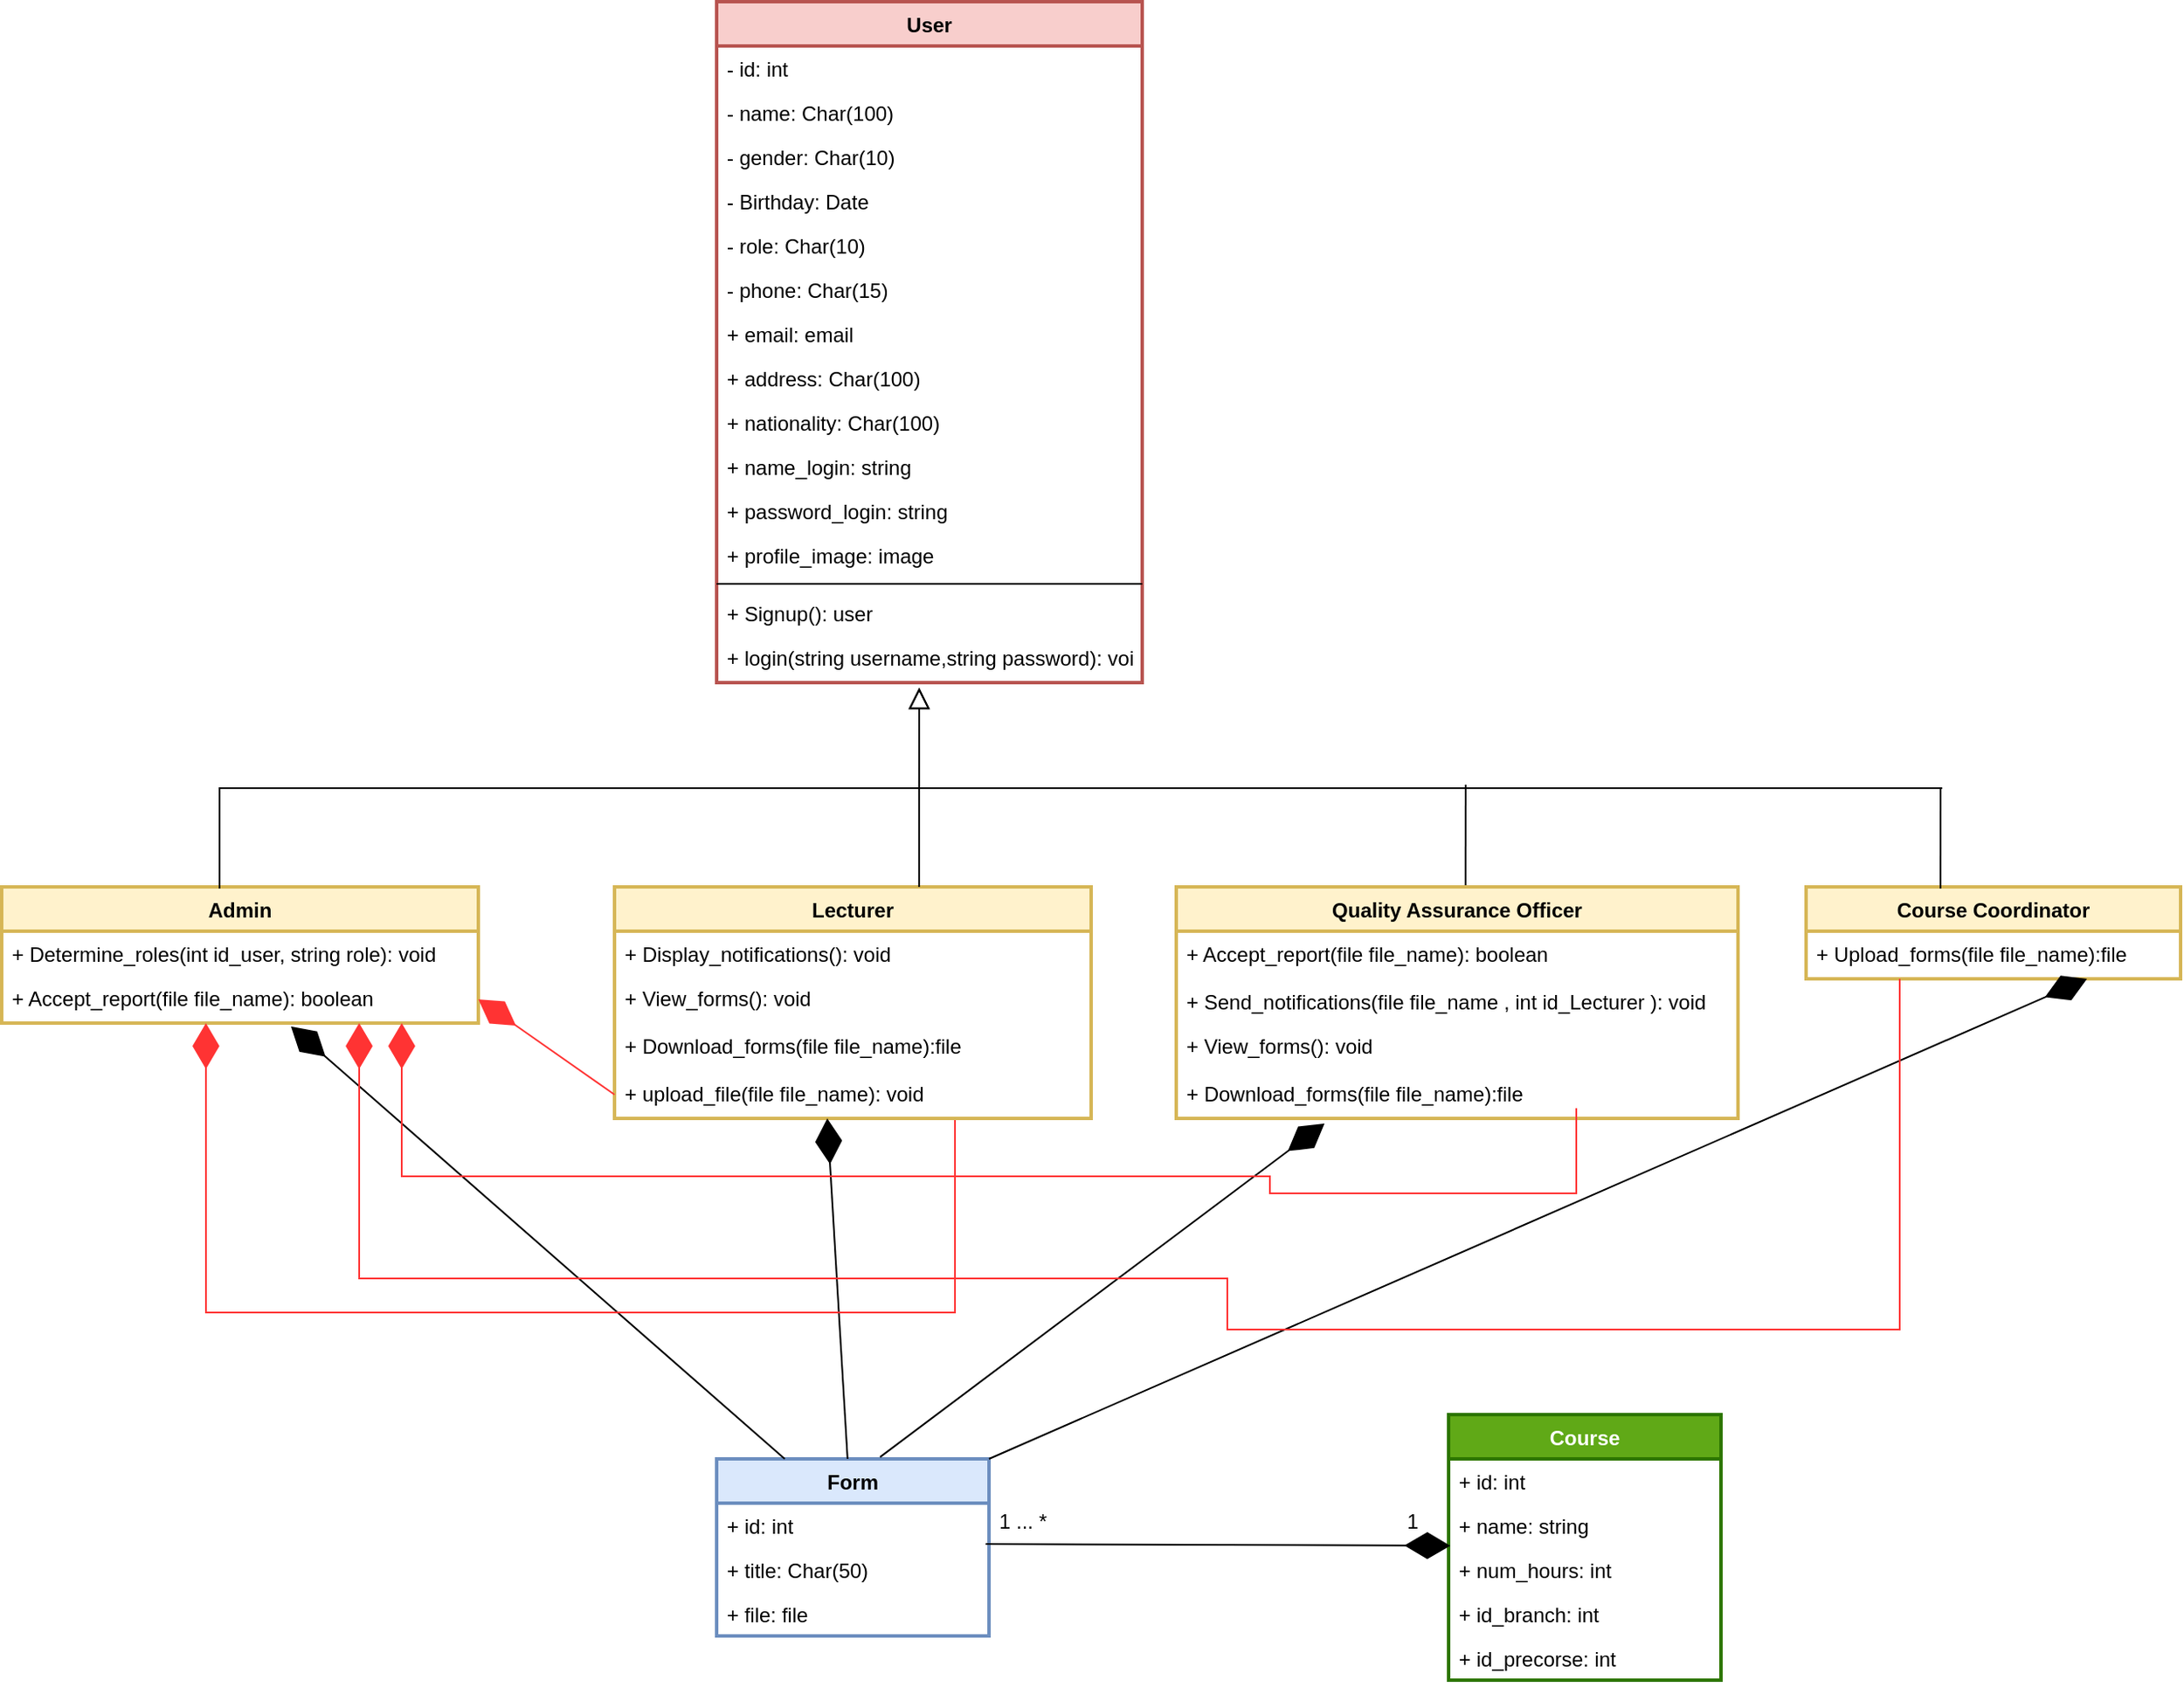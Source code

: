 <mxfile version="20.2.4" type="github">
  <diagram id="ohNdlw7bwoGkjWh1BXIm" name="Page-1">
    <mxGraphModel dx="1888" dy="536" grid="1" gridSize="10" guides="1" tooltips="1" connect="1" arrows="1" fold="1" page="1" pageScale="1" pageWidth="850" pageHeight="1100" math="0" shadow="0">
      <root>
        <mxCell id="0" />
        <mxCell id="1" parent="0" />
        <mxCell id="70P-MDVzB9mslOVrGpy1-1" value="User" style="swimlane;fontStyle=1;align=center;verticalAlign=top;childLayout=stackLayout;horizontal=1;startSize=26;horizontalStack=0;resizeParent=1;resizeParentMax=0;resizeLast=0;collapsible=1;marginBottom=0;strokeWidth=2;fillColor=#f8cecc;strokeColor=#b85450;" vertex="1" parent="1">
          <mxGeometry x="360" y="50" width="250" height="400" as="geometry">
            <mxRectangle x="110" y="80" width="80" height="26" as="alternateBounds" />
          </mxGeometry>
        </mxCell>
        <mxCell id="70P-MDVzB9mslOVrGpy1-2" value="- id: int" style="text;strokeColor=none;fillColor=none;align=left;verticalAlign=top;spacingLeft=4;spacingRight=4;overflow=hidden;rotatable=0;points=[[0,0.5],[1,0.5]];portConstraint=eastwest;" vertex="1" parent="70P-MDVzB9mslOVrGpy1-1">
          <mxGeometry y="26" width="250" height="26" as="geometry" />
        </mxCell>
        <mxCell id="70P-MDVzB9mslOVrGpy1-3" value="- name: Char(100)" style="text;strokeColor=none;fillColor=none;align=left;verticalAlign=top;spacingLeft=4;spacingRight=4;overflow=hidden;rotatable=0;points=[[0,0.5],[1,0.5]];portConstraint=eastwest;" vertex="1" parent="70P-MDVzB9mslOVrGpy1-1">
          <mxGeometry y="52" width="250" height="26" as="geometry" />
        </mxCell>
        <mxCell id="70P-MDVzB9mslOVrGpy1-4" value="- gender: Char(10)" style="text;strokeColor=none;fillColor=none;align=left;verticalAlign=top;spacingLeft=4;spacingRight=4;overflow=hidden;rotatable=0;points=[[0,0.5],[1,0.5]];portConstraint=eastwest;" vertex="1" parent="70P-MDVzB9mslOVrGpy1-1">
          <mxGeometry y="78" width="250" height="26" as="geometry" />
        </mxCell>
        <mxCell id="70P-MDVzB9mslOVrGpy1-5" value="- Birthday: Date" style="text;strokeColor=none;fillColor=none;align=left;verticalAlign=top;spacingLeft=4;spacingRight=4;overflow=hidden;rotatable=0;points=[[0,0.5],[1,0.5]];portConstraint=eastwest;" vertex="1" parent="70P-MDVzB9mslOVrGpy1-1">
          <mxGeometry y="104" width="250" height="26" as="geometry" />
        </mxCell>
        <mxCell id="70P-MDVzB9mslOVrGpy1-6" value="- role: Char(10)" style="text;strokeColor=none;fillColor=none;align=left;verticalAlign=top;spacingLeft=4;spacingRight=4;overflow=hidden;rotatable=0;points=[[0,0.5],[1,0.5]];portConstraint=eastwest;" vertex="1" parent="70P-MDVzB9mslOVrGpy1-1">
          <mxGeometry y="130" width="250" height="26" as="geometry" />
        </mxCell>
        <mxCell id="70P-MDVzB9mslOVrGpy1-7" value="- phone: Char(15)" style="text;strokeColor=none;fillColor=none;align=left;verticalAlign=top;spacingLeft=4;spacingRight=4;overflow=hidden;rotatable=0;points=[[0,0.5],[1,0.5]];portConstraint=eastwest;" vertex="1" parent="70P-MDVzB9mslOVrGpy1-1">
          <mxGeometry y="156" width="250" height="26" as="geometry" />
        </mxCell>
        <mxCell id="70P-MDVzB9mslOVrGpy1-8" value="+ email: email" style="text;strokeColor=none;fillColor=none;align=left;verticalAlign=top;spacingLeft=4;spacingRight=4;overflow=hidden;rotatable=0;points=[[0,0.5],[1,0.5]];portConstraint=eastwest;" vertex="1" parent="70P-MDVzB9mslOVrGpy1-1">
          <mxGeometry y="182" width="250" height="26" as="geometry" />
        </mxCell>
        <mxCell id="70P-MDVzB9mslOVrGpy1-9" value="+ address: Char(100)" style="text;strokeColor=none;fillColor=none;align=left;verticalAlign=top;spacingLeft=4;spacingRight=4;overflow=hidden;rotatable=0;points=[[0,0.5],[1,0.5]];portConstraint=eastwest;" vertex="1" parent="70P-MDVzB9mslOVrGpy1-1">
          <mxGeometry y="208" width="250" height="26" as="geometry" />
        </mxCell>
        <mxCell id="70P-MDVzB9mslOVrGpy1-10" value="+ nationality: Char(100)" style="text;strokeColor=none;fillColor=none;align=left;verticalAlign=top;spacingLeft=4;spacingRight=4;overflow=hidden;rotatable=0;points=[[0,0.5],[1,0.5]];portConstraint=eastwest;fontStyle=0" vertex="1" parent="70P-MDVzB9mslOVrGpy1-1">
          <mxGeometry y="234" width="250" height="26" as="geometry" />
        </mxCell>
        <mxCell id="70P-MDVzB9mslOVrGpy1-11" value="+ name_login: string" style="text;strokeColor=none;fillColor=none;align=left;verticalAlign=top;spacingLeft=4;spacingRight=4;overflow=hidden;rotatable=0;points=[[0,0.5],[1,0.5]];portConstraint=eastwest;" vertex="1" parent="70P-MDVzB9mslOVrGpy1-1">
          <mxGeometry y="260" width="250" height="26" as="geometry" />
        </mxCell>
        <mxCell id="70P-MDVzB9mslOVrGpy1-12" value="+ password_login: string" style="text;strokeColor=none;fillColor=none;align=left;verticalAlign=top;spacingLeft=4;spacingRight=4;overflow=hidden;rotatable=0;points=[[0,0.5],[1,0.5]];portConstraint=eastwest;" vertex="1" parent="70P-MDVzB9mslOVrGpy1-1">
          <mxGeometry y="286" width="250" height="26" as="geometry" />
        </mxCell>
        <mxCell id="70P-MDVzB9mslOVrGpy1-13" value="+ profile_image: image" style="text;strokeColor=none;fillColor=none;align=left;verticalAlign=top;spacingLeft=4;spacingRight=4;overflow=hidden;rotatable=0;points=[[0,0.5],[1,0.5]];portConstraint=eastwest;" vertex="1" parent="70P-MDVzB9mslOVrGpy1-1">
          <mxGeometry y="312" width="250" height="26" as="geometry" />
        </mxCell>
        <mxCell id="70P-MDVzB9mslOVrGpy1-14" value="" style="line;strokeWidth=1;fillColor=none;align=left;verticalAlign=middle;spacingTop=-1;spacingLeft=3;spacingRight=3;rotatable=0;labelPosition=right;points=[];portConstraint=eastwest;" vertex="1" parent="70P-MDVzB9mslOVrGpy1-1">
          <mxGeometry y="338" width="250" height="8" as="geometry" />
        </mxCell>
        <mxCell id="70P-MDVzB9mslOVrGpy1-15" value="+ Signup(): user" style="text;strokeColor=none;fillColor=none;align=left;verticalAlign=top;spacingLeft=4;spacingRight=4;overflow=hidden;rotatable=0;points=[[0,0.5],[1,0.5]];portConstraint=eastwest;" vertex="1" parent="70P-MDVzB9mslOVrGpy1-1">
          <mxGeometry y="346" width="250" height="26" as="geometry" />
        </mxCell>
        <mxCell id="70P-MDVzB9mslOVrGpy1-16" value="+ login(string username,string password): void&#xa;" style="text;strokeColor=none;fillColor=none;align=left;verticalAlign=top;spacingLeft=4;spacingRight=4;overflow=hidden;rotatable=0;points=[[0,0.5],[1,0.5]];portConstraint=eastwest;" vertex="1" parent="70P-MDVzB9mslOVrGpy1-1">
          <mxGeometry y="372" width="250" height="28" as="geometry" />
        </mxCell>
        <mxCell id="70P-MDVzB9mslOVrGpy1-20" value="Admin" style="swimlane;fontStyle=1;align=center;verticalAlign=top;childLayout=stackLayout;horizontal=1;startSize=26;horizontalStack=0;resizeParent=1;resizeParentMax=0;resizeLast=0;collapsible=1;marginBottom=0;strokeWidth=2;fillColor=#fff2cc;strokeColor=#d6b656;" vertex="1" parent="1">
          <mxGeometry x="-60" y="570" width="280" height="80" as="geometry">
            <mxRectangle x="110" y="80" width="80" height="26" as="alternateBounds" />
          </mxGeometry>
        </mxCell>
        <mxCell id="70P-MDVzB9mslOVrGpy1-21" value="+ Determine_roles(int id_user, string role): void" style="text;strokeColor=none;fillColor=none;align=left;verticalAlign=top;spacingLeft=4;spacingRight=4;overflow=hidden;rotatable=0;points=[[0,0.5],[1,0.5]];portConstraint=eastwest;" vertex="1" parent="70P-MDVzB9mslOVrGpy1-20">
          <mxGeometry y="26" width="280" height="26" as="geometry" />
        </mxCell>
        <mxCell id="70P-MDVzB9mslOVrGpy1-22" value="+ Accept_report(file file_name): boolean&#xa;" style="text;strokeColor=none;fillColor=none;align=left;verticalAlign=top;spacingLeft=4;spacingRight=4;overflow=hidden;rotatable=0;points=[[0,0.5],[1,0.5]];portConstraint=eastwest;" vertex="1" parent="70P-MDVzB9mslOVrGpy1-20">
          <mxGeometry y="52" width="280" height="28" as="geometry" />
        </mxCell>
        <mxCell id="70P-MDVzB9mslOVrGpy1-30" value="Form" style="swimlane;fontStyle=1;align=center;verticalAlign=top;childLayout=stackLayout;horizontal=1;startSize=26;horizontalStack=0;resizeParent=1;resizeParentMax=0;resizeLast=0;collapsible=1;marginBottom=0;strokeWidth=2;fillColor=#dae8fc;strokeColor=#6c8ebf;" vertex="1" parent="1">
          <mxGeometry x="360" y="906" width="160" height="104" as="geometry">
            <mxRectangle x="160" y="1040" width="80" height="26" as="alternateBounds" />
          </mxGeometry>
        </mxCell>
        <mxCell id="70P-MDVzB9mslOVrGpy1-31" value="+ id: int" style="text;strokeColor=none;fillColor=none;align=left;verticalAlign=top;spacingLeft=4;spacingRight=4;overflow=hidden;rotatable=0;points=[[0,0.5],[1,0.5]];portConstraint=eastwest;" vertex="1" parent="70P-MDVzB9mslOVrGpy1-30">
          <mxGeometry y="26" width="160" height="26" as="geometry" />
        </mxCell>
        <mxCell id="70P-MDVzB9mslOVrGpy1-32" value="+ title: Char(50)" style="text;strokeColor=none;fillColor=none;align=left;verticalAlign=top;spacingLeft=4;spacingRight=4;overflow=hidden;rotatable=0;points=[[0,0.5],[1,0.5]];portConstraint=eastwest;" vertex="1" parent="70P-MDVzB9mslOVrGpy1-30">
          <mxGeometry y="52" width="160" height="26" as="geometry" />
        </mxCell>
        <mxCell id="70P-MDVzB9mslOVrGpy1-33" value="+ file: file" style="text;strokeColor=none;fillColor=none;align=left;verticalAlign=top;spacingLeft=4;spacingRight=4;overflow=hidden;rotatable=0;points=[[0,0.5],[1,0.5]];portConstraint=eastwest;" vertex="1" parent="70P-MDVzB9mslOVrGpy1-30">
          <mxGeometry y="78" width="160" height="26" as="geometry" />
        </mxCell>
        <mxCell id="70P-MDVzB9mslOVrGpy1-39" value="Lecturer" style="swimlane;fontStyle=1;align=center;verticalAlign=top;childLayout=stackLayout;horizontal=1;startSize=26;horizontalStack=0;resizeParent=1;resizeParentMax=0;resizeLast=0;collapsible=1;marginBottom=0;strokeWidth=2;fillColor=#fff2cc;strokeColor=#d6b656;" vertex="1" parent="1">
          <mxGeometry x="300" y="570" width="280" height="136" as="geometry">
            <mxRectangle x="110" y="80" width="80" height="26" as="alternateBounds" />
          </mxGeometry>
        </mxCell>
        <mxCell id="70P-MDVzB9mslOVrGpy1-40" value="+ Display_notifications(): void" style="text;strokeColor=none;fillColor=none;align=left;verticalAlign=top;spacingLeft=4;spacingRight=4;overflow=hidden;rotatable=0;points=[[0,0.5],[1,0.5]];portConstraint=eastwest;" vertex="1" parent="70P-MDVzB9mslOVrGpy1-39">
          <mxGeometry y="26" width="280" height="26" as="geometry" />
        </mxCell>
        <mxCell id="70P-MDVzB9mslOVrGpy1-43" value="+ View_forms(): void&#xa;" style="text;strokeColor=none;fillColor=none;align=left;verticalAlign=top;spacingLeft=4;spacingRight=4;overflow=hidden;rotatable=0;points=[[0,0.5],[1,0.5]];portConstraint=eastwest;" vertex="1" parent="70P-MDVzB9mslOVrGpy1-39">
          <mxGeometry y="52" width="280" height="28" as="geometry" />
        </mxCell>
        <mxCell id="70P-MDVzB9mslOVrGpy1-44" value="+ Download_forms(file file_name):file&#xa;" style="text;strokeColor=none;fillColor=none;align=left;verticalAlign=top;spacingLeft=4;spacingRight=4;overflow=hidden;rotatable=0;points=[[0,0.5],[1,0.5]];portConstraint=eastwest;" vertex="1" parent="70P-MDVzB9mslOVrGpy1-39">
          <mxGeometry y="80" width="280" height="28" as="geometry" />
        </mxCell>
        <mxCell id="70P-MDVzB9mslOVrGpy1-41" value="+ upload_file(file file_name): void&#xa;" style="text;strokeColor=none;fillColor=none;align=left;verticalAlign=top;spacingLeft=4;spacingRight=4;overflow=hidden;rotatable=0;points=[[0,0.5],[1,0.5]];portConstraint=eastwest;" vertex="1" parent="70P-MDVzB9mslOVrGpy1-39">
          <mxGeometry y="108" width="280" height="28" as="geometry" />
        </mxCell>
        <mxCell id="70P-MDVzB9mslOVrGpy1-45" value="Quality Assurance Officer" style="swimlane;fontStyle=1;align=center;verticalAlign=top;childLayout=stackLayout;horizontal=1;startSize=26;horizontalStack=0;resizeParent=1;resizeParentMax=0;resizeLast=0;collapsible=1;marginBottom=0;strokeWidth=2;fillColor=#fff2cc;strokeColor=#d6b656;" vertex="1" parent="1">
          <mxGeometry x="630" y="570" width="330" height="136" as="geometry">
            <mxRectangle x="110" y="80" width="80" height="26" as="alternateBounds" />
          </mxGeometry>
        </mxCell>
        <mxCell id="70P-MDVzB9mslOVrGpy1-51" value="+ Accept_report(file file_name): boolean&#xa;" style="text;strokeColor=none;fillColor=none;align=left;verticalAlign=top;spacingLeft=4;spacingRight=4;overflow=hidden;rotatable=0;points=[[0,0.5],[1,0.5]];portConstraint=eastwest;" vertex="1" parent="70P-MDVzB9mslOVrGpy1-45">
          <mxGeometry y="26" width="330" height="28" as="geometry" />
        </mxCell>
        <mxCell id="70P-MDVzB9mslOVrGpy1-52" value="+ Send_notifications(file file_name , int id_Lecturer ): void" style="text;strokeColor=none;fillColor=none;align=left;verticalAlign=top;spacingLeft=4;spacingRight=4;overflow=hidden;rotatable=0;points=[[0,0.5],[1,0.5]];portConstraint=eastwest;" vertex="1" parent="70P-MDVzB9mslOVrGpy1-45">
          <mxGeometry y="54" width="330" height="26" as="geometry" />
        </mxCell>
        <mxCell id="70P-MDVzB9mslOVrGpy1-47" value="+ View_forms(): void&#xa;" style="text;strokeColor=none;fillColor=none;align=left;verticalAlign=top;spacingLeft=4;spacingRight=4;overflow=hidden;rotatable=0;points=[[0,0.5],[1,0.5]];portConstraint=eastwest;" vertex="1" parent="70P-MDVzB9mslOVrGpy1-45">
          <mxGeometry y="80" width="330" height="28" as="geometry" />
        </mxCell>
        <mxCell id="70P-MDVzB9mslOVrGpy1-48" value="+ Download_forms(file file_name):file&#xa;" style="text;strokeColor=none;fillColor=none;align=left;verticalAlign=top;spacingLeft=4;spacingRight=4;overflow=hidden;rotatable=0;points=[[0,0.5],[1,0.5]];portConstraint=eastwest;" vertex="1" parent="70P-MDVzB9mslOVrGpy1-45">
          <mxGeometry y="108" width="330" height="28" as="geometry" />
        </mxCell>
        <mxCell id="70P-MDVzB9mslOVrGpy1-54" value="Course Coordinator" style="swimlane;fontStyle=1;align=center;verticalAlign=top;childLayout=stackLayout;horizontal=1;startSize=26;horizontalStack=0;resizeParent=1;resizeParentMax=0;resizeLast=0;collapsible=1;marginBottom=0;strokeWidth=2;fillColor=#fff2cc;strokeColor=#d6b656;" vertex="1" parent="1">
          <mxGeometry x="1000" y="570" width="220" height="54" as="geometry">
            <mxRectangle x="110" y="80" width="80" height="26" as="alternateBounds" />
          </mxGeometry>
        </mxCell>
        <mxCell id="70P-MDVzB9mslOVrGpy1-58" value="+ Upload_forms(file file_name):file&#xa;" style="text;strokeColor=none;fillColor=none;align=left;verticalAlign=top;spacingLeft=4;spacingRight=4;overflow=hidden;rotatable=0;points=[[0,0.5],[1,0.5]];portConstraint=eastwest;" vertex="1" parent="70P-MDVzB9mslOVrGpy1-54">
          <mxGeometry y="26" width="220" height="28" as="geometry" />
        </mxCell>
        <mxCell id="70P-MDVzB9mslOVrGpy1-60" value="Course" style="swimlane;fontStyle=1;align=center;verticalAlign=top;childLayout=stackLayout;horizontal=1;startSize=26;horizontalStack=0;resizeParent=1;resizeParentMax=0;resizeLast=0;collapsible=1;marginBottom=0;strokeWidth=2;fillColor=#60a917;strokeColor=#2D7600;fontColor=#ffffff;" vertex="1" parent="1">
          <mxGeometry x="790" y="880" width="160" height="156" as="geometry">
            <mxRectangle x="610" y="80" width="70" height="26" as="alternateBounds" />
          </mxGeometry>
        </mxCell>
        <mxCell id="70P-MDVzB9mslOVrGpy1-61" value="+ id: int" style="text;strokeColor=none;fillColor=none;align=left;verticalAlign=top;spacingLeft=4;spacingRight=4;overflow=hidden;rotatable=0;points=[[0,0.5],[1,0.5]];portConstraint=eastwest;" vertex="1" parent="70P-MDVzB9mslOVrGpy1-60">
          <mxGeometry y="26" width="160" height="26" as="geometry" />
        </mxCell>
        <mxCell id="70P-MDVzB9mslOVrGpy1-62" value="+ name: string" style="text;strokeColor=none;fillColor=none;align=left;verticalAlign=top;spacingLeft=4;spacingRight=4;overflow=hidden;rotatable=0;points=[[0,0.5],[1,0.5]];portConstraint=eastwest;" vertex="1" parent="70P-MDVzB9mslOVrGpy1-60">
          <mxGeometry y="52" width="160" height="26" as="geometry" />
        </mxCell>
        <mxCell id="70P-MDVzB9mslOVrGpy1-63" value="+ num_hours: int" style="text;strokeColor=none;fillColor=none;align=left;verticalAlign=top;spacingLeft=4;spacingRight=4;overflow=hidden;rotatable=0;points=[[0,0.5],[1,0.5]];portConstraint=eastwest;" vertex="1" parent="70P-MDVzB9mslOVrGpy1-60">
          <mxGeometry y="78" width="160" height="26" as="geometry" />
        </mxCell>
        <mxCell id="70P-MDVzB9mslOVrGpy1-64" value="+ id_branch: int" style="text;strokeColor=none;fillColor=none;align=left;verticalAlign=top;spacingLeft=4;spacingRight=4;overflow=hidden;rotatable=0;points=[[0,0.5],[1,0.5]];portConstraint=eastwest;fontStyle=0" vertex="1" parent="70P-MDVzB9mslOVrGpy1-60">
          <mxGeometry y="104" width="160" height="26" as="geometry" />
        </mxCell>
        <mxCell id="70P-MDVzB9mslOVrGpy1-65" value="+ id_precorse: int" style="text;strokeColor=none;fillColor=none;align=left;verticalAlign=top;spacingLeft=4;spacingRight=4;overflow=hidden;rotatable=0;points=[[0,0.5],[1,0.5]];portConstraint=eastwest;fontStyle=0" vertex="1" parent="70P-MDVzB9mslOVrGpy1-60">
          <mxGeometry y="130" width="160" height="26" as="geometry" />
        </mxCell>
        <mxCell id="70P-MDVzB9mslOVrGpy1-67" value="" style="endArrow=block;endSize=10;endFill=0;shadow=0;strokeWidth=1;rounded=0;edgeStyle=elbowEdgeStyle;elbow=vertical;exitX=0.457;exitY=0.013;exitDx=0;exitDy=0;exitPerimeter=0;" edge="1" parent="1" source="70P-MDVzB9mslOVrGpy1-20">
          <mxGeometry width="160" relative="1" as="geometry">
            <mxPoint x="120" y="560" as="sourcePoint" />
            <mxPoint x="479" y="453" as="targetPoint" />
          </mxGeometry>
        </mxCell>
        <mxCell id="70P-MDVzB9mslOVrGpy1-68" value="" style="endArrow=block;endSize=10;endFill=0;shadow=0;strokeWidth=1;rounded=0;edgeStyle=elbowEdgeStyle;elbow=vertical;exitX=0.639;exitY=0;exitDx=0;exitDy=0;exitPerimeter=0;" edge="1" parent="1" source="70P-MDVzB9mslOVrGpy1-39">
          <mxGeometry width="160" relative="1" as="geometry">
            <mxPoint x="589" y="555" as="sourcePoint" />
            <mxPoint x="479" y="453" as="targetPoint" />
          </mxGeometry>
        </mxCell>
        <mxCell id="70P-MDVzB9mslOVrGpy1-70" value="" style="endArrow=none;html=1;rounded=0;" edge="1" parent="1">
          <mxGeometry width="50" height="50" relative="1" as="geometry">
            <mxPoint x="1080" y="512" as="sourcePoint" />
            <mxPoint x="479" y="512" as="targetPoint" />
          </mxGeometry>
        </mxCell>
        <mxCell id="70P-MDVzB9mslOVrGpy1-71" value="" style="endArrow=none;html=1;rounded=0;exitX=0.521;exitY=-0.007;exitDx=0;exitDy=0;exitPerimeter=0;" edge="1" parent="1">
          <mxGeometry width="50" height="50" relative="1" as="geometry">
            <mxPoint x="799.93" y="569.048" as="sourcePoint" />
            <mxPoint x="800" y="510" as="targetPoint" />
          </mxGeometry>
        </mxCell>
        <mxCell id="70P-MDVzB9mslOVrGpy1-72" value="" style="endArrow=none;html=1;rounded=0;exitX=0.521;exitY=-0.007;exitDx=0;exitDy=0;exitPerimeter=0;" edge="1" parent="1">
          <mxGeometry width="50" height="50" relative="1" as="geometry">
            <mxPoint x="1078.93" y="571.048" as="sourcePoint" />
            <mxPoint x="1079" y="512" as="targetPoint" />
          </mxGeometry>
        </mxCell>
        <mxCell id="70P-MDVzB9mslOVrGpy1-73" value="" style="endArrow=diamondThin;endFill=1;endSize=24;html=1;rounded=0;entryX=0.031;entryY=-0.038;entryDx=0;entryDy=0;entryPerimeter=0;exitX=1.013;exitY=-0.077;exitDx=0;exitDy=0;exitPerimeter=0;" edge="1" parent="1">
          <mxGeometry width="160" relative="1" as="geometry">
            <mxPoint x="518.08" y="955.998" as="sourcePoint" />
            <mxPoint x="790.96" y="957.012" as="targetPoint" />
          </mxGeometry>
        </mxCell>
        <mxCell id="70P-MDVzB9mslOVrGpy1-74" value="1" style="text;html=1;strokeColor=none;fillColor=none;align=center;verticalAlign=middle;whiteSpace=wrap;rounded=0;" vertex="1" parent="1">
          <mxGeometry x="739" y="928" width="60" height="30" as="geometry" />
        </mxCell>
        <mxCell id="70P-MDVzB9mslOVrGpy1-77" value="1 ... *" style="text;html=1;strokeColor=none;fillColor=none;align=center;verticalAlign=middle;whiteSpace=wrap;rounded=0;" vertex="1" parent="1">
          <mxGeometry x="510" y="928" width="60" height="30" as="geometry" />
        </mxCell>
        <mxCell id="70P-MDVzB9mslOVrGpy1-79" value="" style="endArrow=diamondThin;endFill=1;endSize=24;html=1;rounded=0;entryX=0.607;entryY=1.071;entryDx=0;entryDy=0;exitX=0.25;exitY=0;exitDx=0;exitDy=0;entryPerimeter=0;" edge="1" parent="1" source="70P-MDVzB9mslOVrGpy1-30" target="70P-MDVzB9mslOVrGpy1-22">
          <mxGeometry width="160" relative="1" as="geometry">
            <mxPoint x="360" y="850" as="sourcePoint" />
            <mxPoint x="200" y="850" as="targetPoint" />
          </mxGeometry>
        </mxCell>
        <mxCell id="70P-MDVzB9mslOVrGpy1-80" value="" style="endArrow=diamondThin;endFill=1;endSize=24;html=1;rounded=0;entryX=0.607;entryY=1.071;entryDx=0;entryDy=0;entryPerimeter=0;" edge="1" parent="1" source="70P-MDVzB9mslOVrGpy1-30">
          <mxGeometry width="160" relative="1" as="geometry">
            <mxPoint x="665.04" y="960.01" as="sourcePoint" />
            <mxPoint x="425" y="705.998" as="targetPoint" />
          </mxGeometry>
        </mxCell>
        <mxCell id="70P-MDVzB9mslOVrGpy1-81" value="" style="endArrow=diamondThin;endFill=1;endSize=24;html=1;rounded=0;entryX=0.264;entryY=1.107;entryDx=0;entryDy=0;entryPerimeter=0;exitX=0.6;exitY=-0.01;exitDx=0;exitDy=0;exitPerimeter=0;" edge="1" parent="1" source="70P-MDVzB9mslOVrGpy1-30" target="70P-MDVzB9mslOVrGpy1-48">
          <mxGeometry width="160" relative="1" as="geometry">
            <mxPoint x="446.905" y="916" as="sourcePoint" />
            <mxPoint x="435" y="715.998" as="targetPoint" />
          </mxGeometry>
        </mxCell>
        <mxCell id="70P-MDVzB9mslOVrGpy1-82" value="" style="endArrow=diamondThin;endFill=1;endSize=24;html=1;rounded=0;entryX=0.75;entryY=1;entryDx=0;entryDy=0;exitX=1;exitY=0;exitDx=0;exitDy=0;" edge="1" parent="1" source="70P-MDVzB9mslOVrGpy1-30" target="70P-MDVzB9mslOVrGpy1-54">
          <mxGeometry width="160" relative="1" as="geometry">
            <mxPoint x="850" y="819.96" as="sourcePoint" />
            <mxPoint x="1111.12" y="623.996" as="targetPoint" />
          </mxGeometry>
        </mxCell>
        <mxCell id="70P-MDVzB9mslOVrGpy1-83" value="" style="endArrow=diamondThin;endFill=1;endSize=24;html=1;rounded=0;entryX=1;entryY=0.5;entryDx=0;entryDy=0;exitX=0;exitY=0.5;exitDx=0;exitDy=0;strokeColor=#FF3333;" edge="1" parent="1" source="70P-MDVzB9mslOVrGpy1-41" target="70P-MDVzB9mslOVrGpy1-22">
          <mxGeometry width="160" relative="1" as="geometry">
            <mxPoint x="290" y="680" as="sourcePoint" />
            <mxPoint x="120" y="650" as="targetPoint" />
          </mxGeometry>
        </mxCell>
        <mxCell id="70P-MDVzB9mslOVrGpy1-84" value="" style="endArrow=diamondThin;endFill=1;endSize=24;html=1;rounded=0;entryX=0.907;entryY=1.107;entryDx=0;entryDy=0;entryPerimeter=0;strokeColor=#FF3333;edgeStyle=orthogonalEdgeStyle;exitX=0.25;exitY=1;exitDx=0;exitDy=0;" edge="1" parent="1" source="70P-MDVzB9mslOVrGpy1-54">
          <mxGeometry width="160" relative="1" as="geometry">
            <mxPoint x="840" y="800" as="sourcePoint" />
            <mxPoint x="150.0" y="649.996" as="targetPoint" />
            <Array as="points">
              <mxPoint x="1055" y="830" />
              <mxPoint x="660" y="830" />
              <mxPoint x="660" y="800" />
              <mxPoint x="150" y="800" />
            </Array>
          </mxGeometry>
        </mxCell>
        <mxCell id="70P-MDVzB9mslOVrGpy1-85" value="" style="endArrow=diamondThin;endFill=1;endSize=24;html=1;rounded=0;entryX=0.907;entryY=1.107;entryDx=0;entryDy=0;entryPerimeter=0;strokeColor=#FF3333;edgeStyle=orthogonalEdgeStyle;" edge="1" parent="1">
          <mxGeometry width="160" relative="1" as="geometry">
            <mxPoint x="500" y="707" as="sourcePoint" />
            <mxPoint x="59.97" y="649.996" as="targetPoint" />
            <Array as="points">
              <mxPoint x="500" y="707" />
              <mxPoint x="500" y="820" />
              <mxPoint x="60" y="820" />
            </Array>
          </mxGeometry>
        </mxCell>
        <mxCell id="70P-MDVzB9mslOVrGpy1-86" value="" style="endArrow=diamondThin;endFill=1;endSize=24;html=1;rounded=0;entryX=0.907;entryY=1.107;entryDx=0;entryDy=0;entryPerimeter=0;strokeColor=#FF3333;edgeStyle=orthogonalEdgeStyle;" edge="1" parent="1">
          <mxGeometry width="160" relative="1" as="geometry">
            <mxPoint x="865" y="700" as="sourcePoint" />
            <mxPoint x="175" y="649.996" as="targetPoint" />
            <Array as="points">
              <mxPoint x="865" y="750" />
              <mxPoint x="685" y="750" />
              <mxPoint x="685" y="740" />
              <mxPoint x="175" y="740" />
            </Array>
          </mxGeometry>
        </mxCell>
      </root>
    </mxGraphModel>
  </diagram>
</mxfile>
